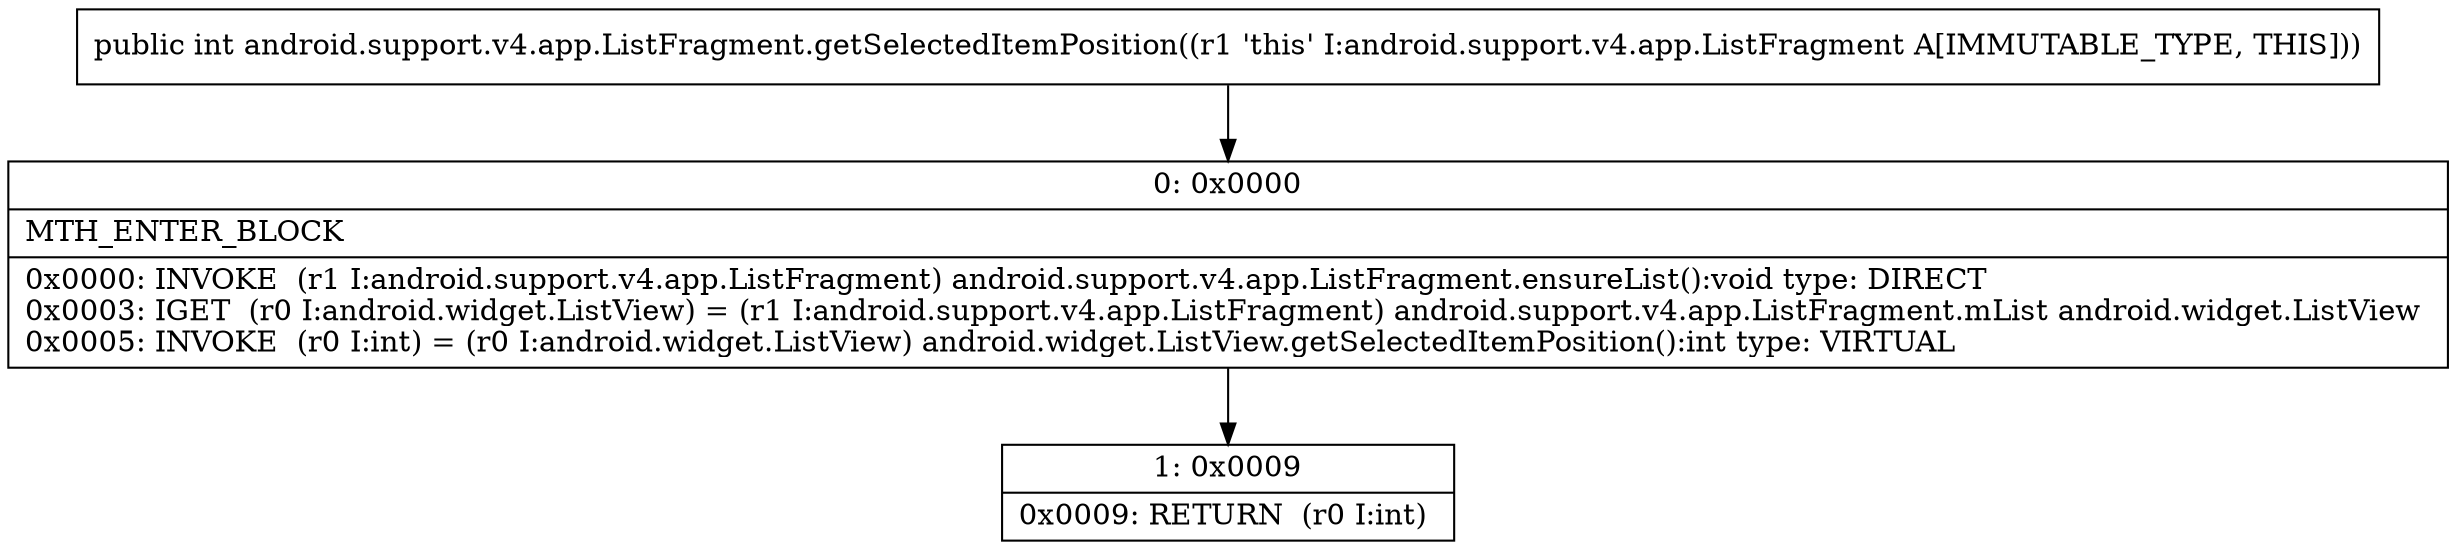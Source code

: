 digraph "CFG forandroid.support.v4.app.ListFragment.getSelectedItemPosition()I" {
Node_0 [shape=record,label="{0\:\ 0x0000|MTH_ENTER_BLOCK\l|0x0000: INVOKE  (r1 I:android.support.v4.app.ListFragment) android.support.v4.app.ListFragment.ensureList():void type: DIRECT \l0x0003: IGET  (r0 I:android.widget.ListView) = (r1 I:android.support.v4.app.ListFragment) android.support.v4.app.ListFragment.mList android.widget.ListView \l0x0005: INVOKE  (r0 I:int) = (r0 I:android.widget.ListView) android.widget.ListView.getSelectedItemPosition():int type: VIRTUAL \l}"];
Node_1 [shape=record,label="{1\:\ 0x0009|0x0009: RETURN  (r0 I:int) \l}"];
MethodNode[shape=record,label="{public int android.support.v4.app.ListFragment.getSelectedItemPosition((r1 'this' I:android.support.v4.app.ListFragment A[IMMUTABLE_TYPE, THIS])) }"];
MethodNode -> Node_0;
Node_0 -> Node_1;
}

